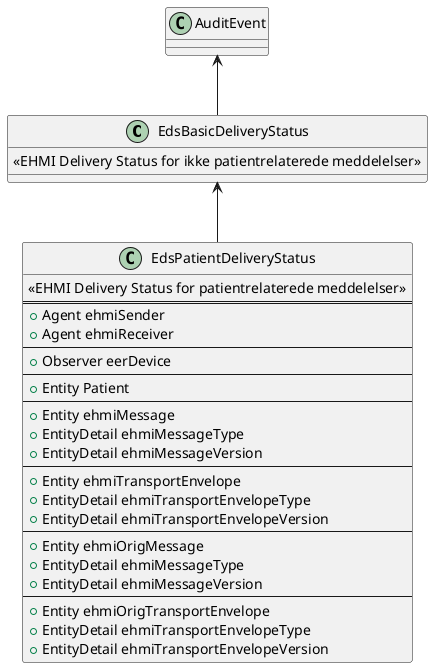 @startuml

class EdsBasicDeliveryStatus {
<<EHMI Delivery Status for ikke patientrelaterede meddelelser>>
}

class EdsPatientDeliveryStatus {
<<EHMI Delivery Status for patientrelaterede meddelelser>>
===
    + Agent ehmiSender
    + Agent ehmiReceiver
---
    + Observer eerDevice
---
    + Entity Patient
---
    + Entity ehmiMessage
        + EntityDetail ehmiMessageType
        + EntityDetail ehmiMessageVersion
---
    + Entity ehmiTransportEnvelope
        + EntityDetail ehmiTransportEnvelopeType
        + EntityDetail ehmiTransportEnvelopeVersion
---
    + Entity ehmiOrigMessage
        + EntityDetail ehmiMessageType
        + EntityDetail ehmiMessageVersion
---
    + Entity ehmiOrigTransportEnvelope
        + EntityDetail ehmiTransportEnvelopeType
        + EntityDetail ehmiTransportEnvelopeVersion
}

AuditEvent <-- EdsBasicDeliveryStatus
EdsBasicDeliveryStatus <-- EdsPatientDeliveryStatus
@enduml